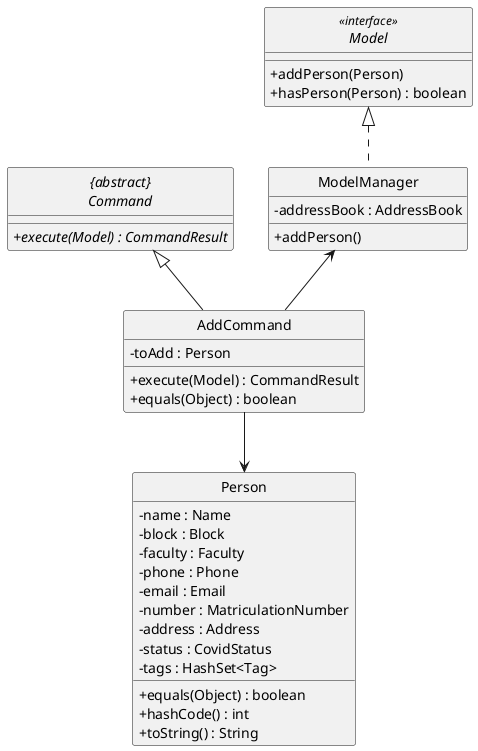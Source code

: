 @startuml
skinparam backgroundColor #ffffff
skinparam classAttributeIconSize 0
hide circle

abstract class "{abstract}\nCommand" {
    + {abstract} execute(Model) : CommandResult
}

interface Model <<interface>> {
    + addPerson(Person)
    + hasPerson(Person) : boolean
}

class ModelManager implements Model{
    -addressBook : AddressBook
    +addPerson()
}

class Person {
    /' Fields '/
     -name : Name
     -block : Block
     -faculty : Faculty
     -phone : Phone
     -email : Email
     -number : MatriculationNumber
     -address : Address
     -status : CovidStatus
     -tags : HashSet<Tag>

    /' Methods '/
    + equals(Object) : boolean
    + hashCode() : int
    + toString() : String
}

class AddCommand {
    /' Fields '/
    - toAdd : Person

    /' Methods '/
    + execute(Model) : CommandResult
    + equals(Object) : boolean
}

ModelManager <-- AddCommand
"{abstract}\nCommand" <|-- AddCommand
AddCommand --> Person
@enduml

